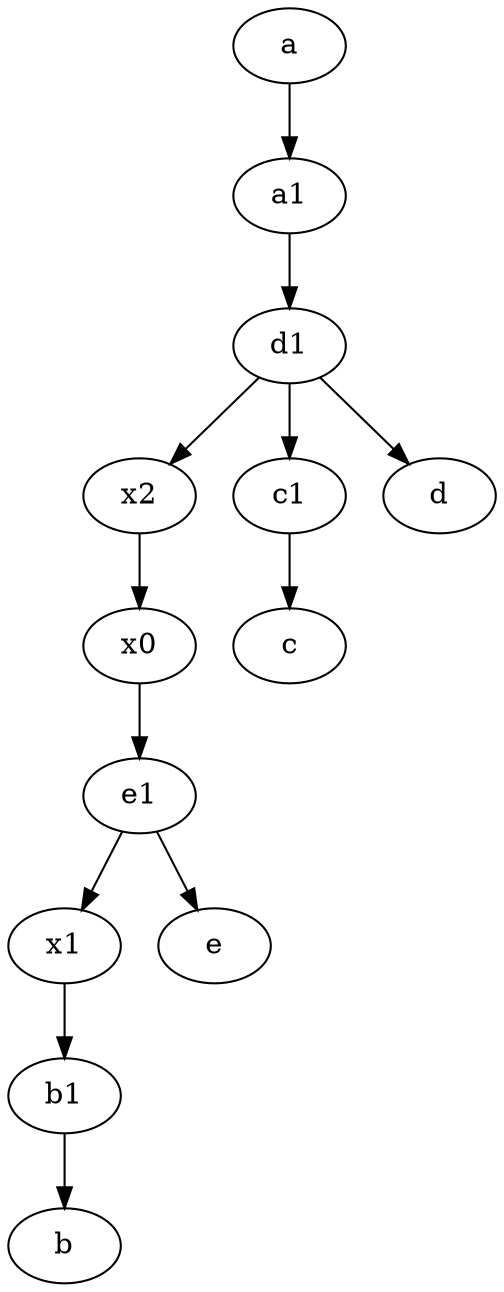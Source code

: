 digraph  {
	d1 [pos="25,30!"];
	a [pos="40,10!"];
	a1 [pos="40,15!"];
	x2;
	e1 [pos="25,45!"];
	x1;
	b1 [pos="45,20!"];
	x0;
	c1 [pos="30,15!"];
	x2 -> x0;
	d1 -> d;
	e1 -> x1;
	a1 -> d1;
	a -> a1;
	d1 -> x2;
	d1 -> c1;
	c1 -> c;
	e1 -> e;
	x1 -> b1;
	x0 -> e1;
	b1 -> b;

	}